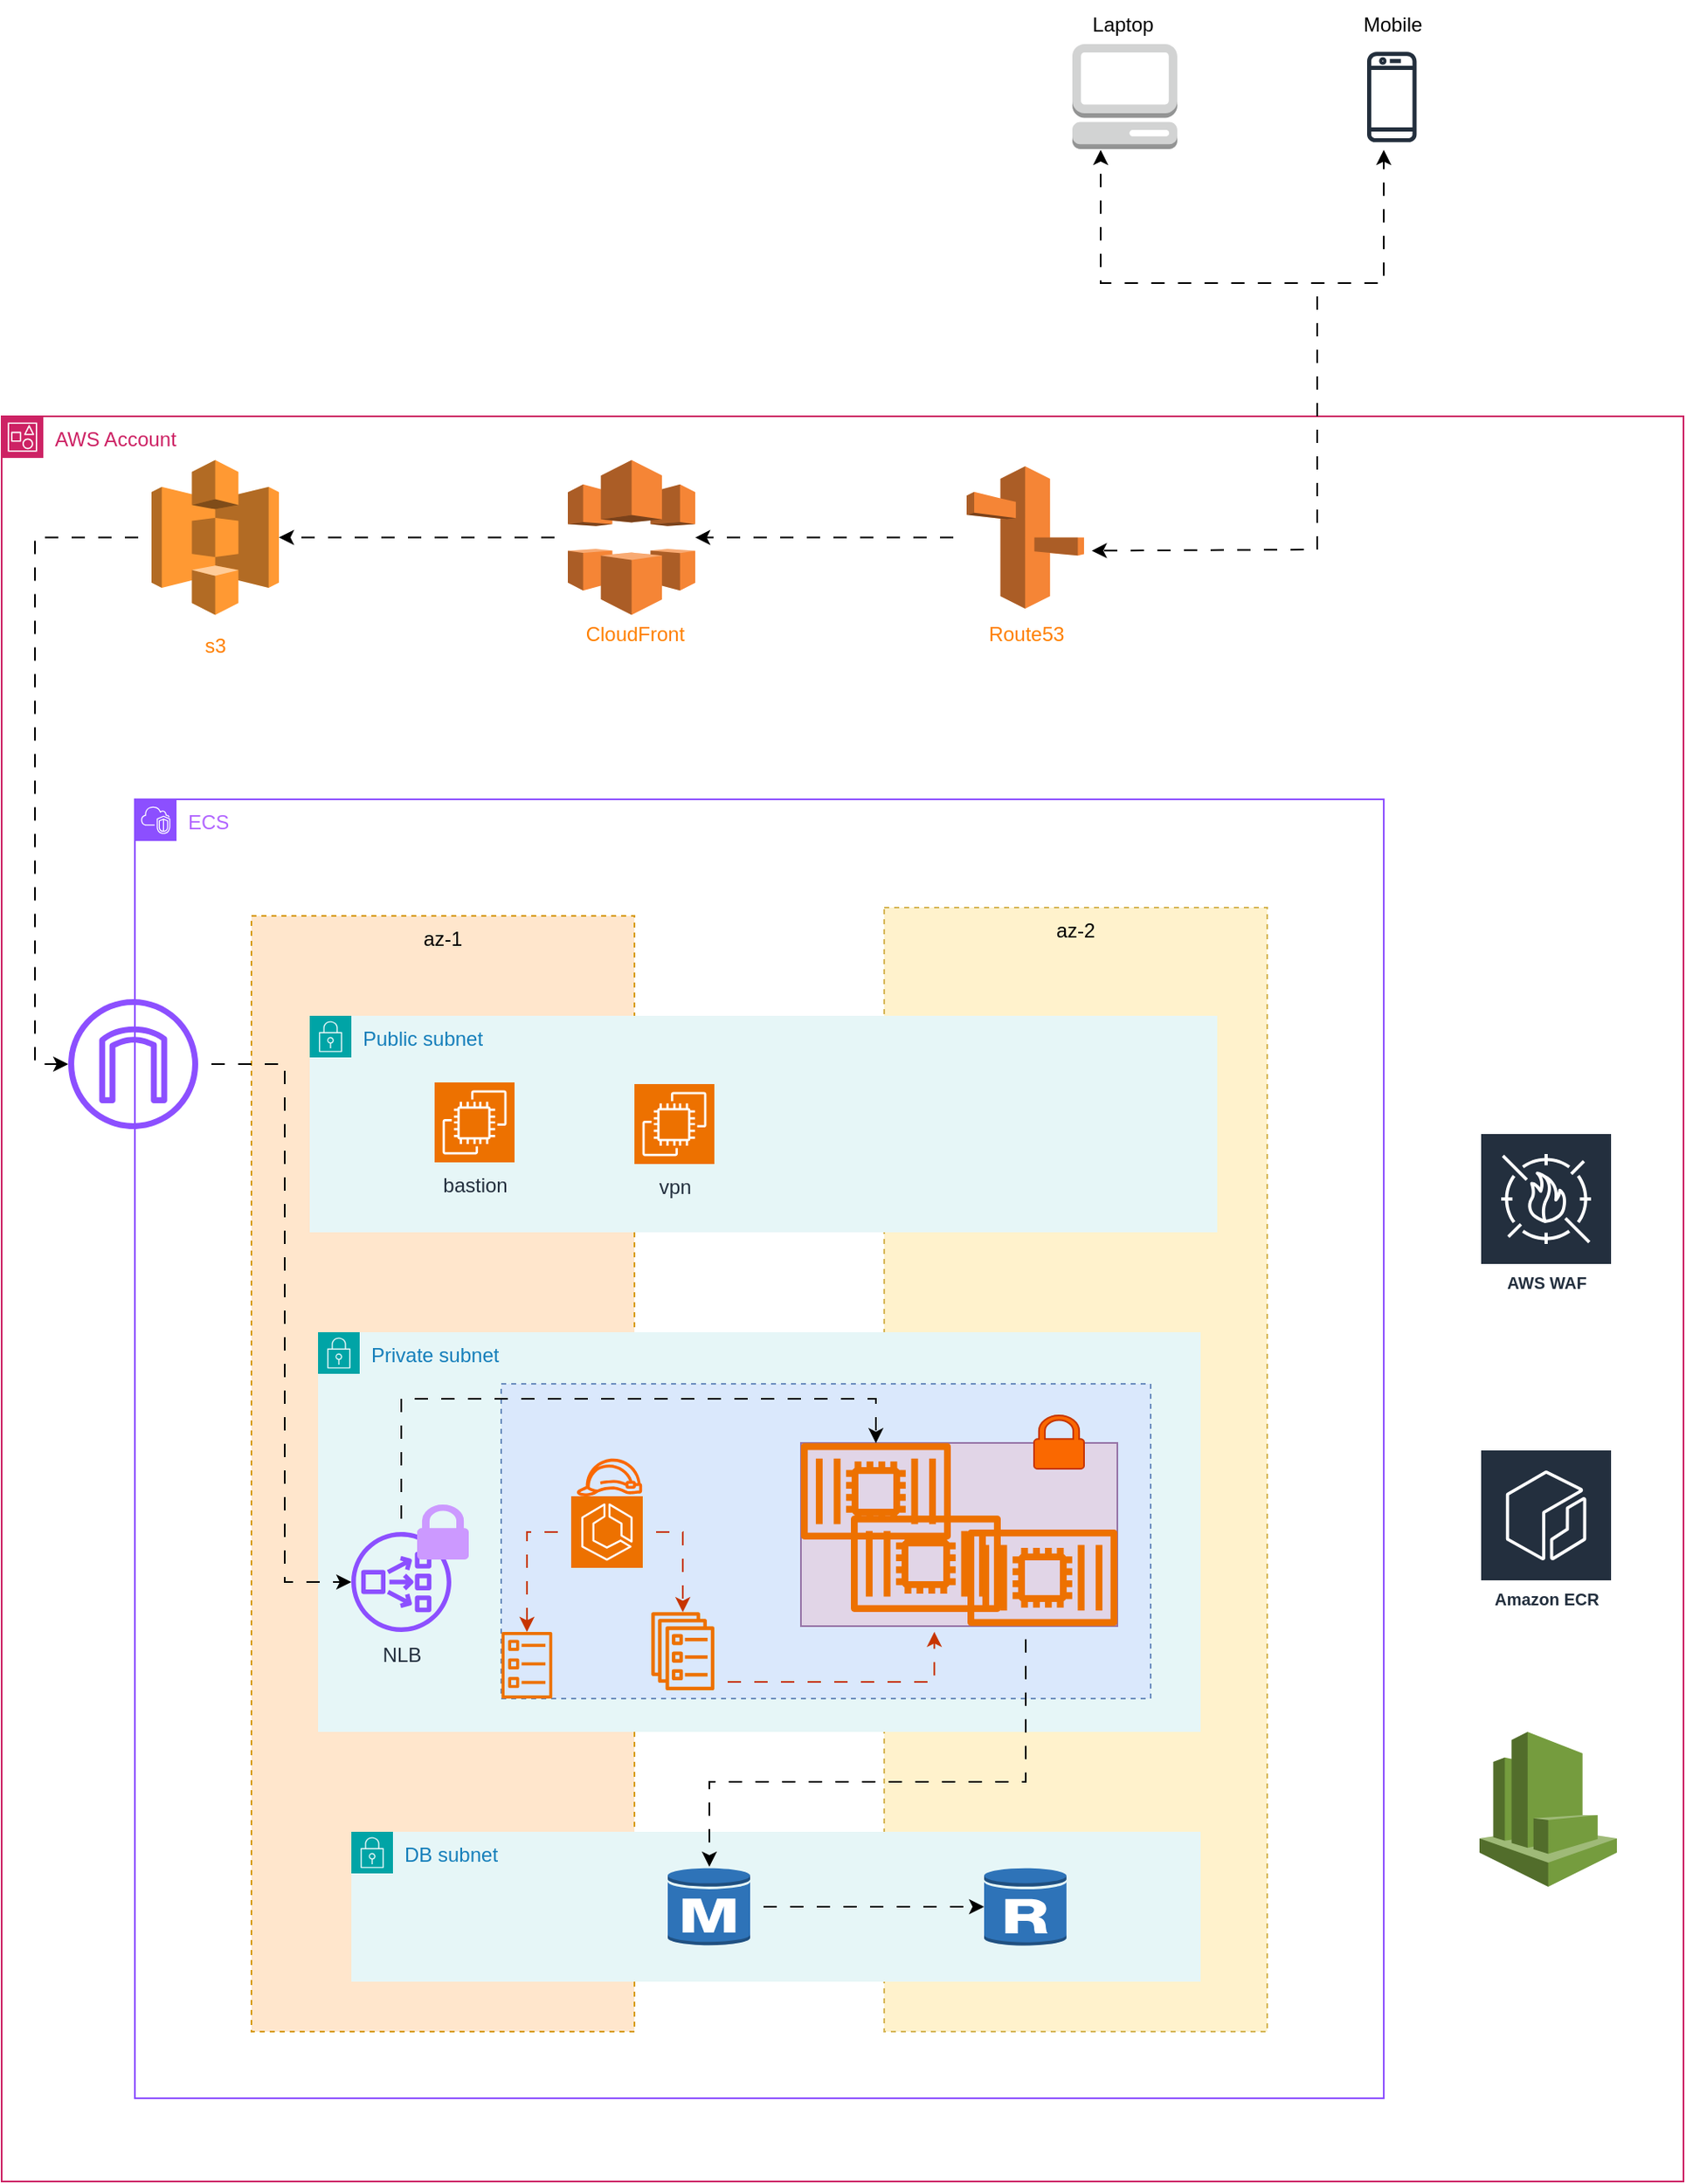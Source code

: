 <mxfile version="24.8.2">
  <diagram name="Page-1" id="ixUiALn3FY3muZfZldYU">
    <mxGraphModel dx="1008" dy="1726" grid="1" gridSize="10" guides="1" tooltips="1" connect="1" arrows="1" fold="1" page="1" pageScale="1" pageWidth="850" pageHeight="1100" math="0" shadow="0">
      <root>
        <mxCell id="0" />
        <mxCell id="1" parent="0" />
        <mxCell id="LUpxCuRJ_biJgfrVWdl4-1" value="AWS Account" style="points=[[0,0],[0.25,0],[0.5,0],[0.75,0],[1,0],[1,0.25],[1,0.5],[1,0.75],[1,1],[0.75,1],[0.5,1],[0.25,1],[0,1],[0,0.75],[0,0.5],[0,0.25]];outlineConnect=0;gradientColor=none;html=1;whiteSpace=wrap;fontSize=12;fontStyle=0;container=1;pointerEvents=0;collapsible=0;recursiveResize=0;shape=mxgraph.aws4.group;grIcon=mxgraph.aws4.group_account;strokeColor=#CD2264;fillColor=none;verticalAlign=top;align=left;spacingLeft=30;fontColor=#CD2264;dashed=0;" vertex="1" parent="1">
          <mxGeometry x="40" y="-440" width="1010" height="1060" as="geometry" />
        </mxCell>
        <mxCell id="LUpxCuRJ_biJgfrVWdl4-10" value="" style="outlineConnect=0;dashed=0;verticalLabelPosition=bottom;verticalAlign=top;align=center;html=1;shape=mxgraph.aws3.s3;fillColor=#FF9933;gradientColor=none;" vertex="1" parent="LUpxCuRJ_biJgfrVWdl4-1">
          <mxGeometry x="90" y="26.25" width="76.5" height="93" as="geometry" />
        </mxCell>
        <mxCell id="LUpxCuRJ_biJgfrVWdl4-11" value="" style="outlineConnect=0;dashed=0;verticalLabelPosition=bottom;verticalAlign=top;align=center;html=1;shape=mxgraph.aws3.cloudfront;fillColor=#F58536;gradientColor=none;" vertex="1" parent="LUpxCuRJ_biJgfrVWdl4-1">
          <mxGeometry x="340" y="26.25" width="76.5" height="93" as="geometry" />
        </mxCell>
        <mxCell id="LUpxCuRJ_biJgfrVWdl4-75" style="edgeStyle=orthogonalEdgeStyle;rounded=0;orthogonalLoop=1;jettySize=auto;html=1;flowAnimation=1;" edge="1" parent="LUpxCuRJ_biJgfrVWdl4-1" source="LUpxCuRJ_biJgfrVWdl4-12" target="LUpxCuRJ_biJgfrVWdl4-11">
          <mxGeometry relative="1" as="geometry" />
        </mxCell>
        <mxCell id="LUpxCuRJ_biJgfrVWdl4-12" value="" style="outlineConnect=0;dashed=0;verticalLabelPosition=bottom;verticalAlign=top;align=center;html=1;shape=mxgraph.aws3.route_53;fillColor=#F58536;gradientColor=none;" vertex="1" parent="LUpxCuRJ_biJgfrVWdl4-1">
          <mxGeometry x="579.5" y="30" width="70.5" height="85.5" as="geometry" />
        </mxCell>
        <mxCell id="LUpxCuRJ_biJgfrVWdl4-15" value="&lt;font color=&quot;#ff8000&quot;&gt;Route53&lt;/font&gt;" style="text;html=1;align=center;verticalAlign=middle;resizable=0;points=[];autosize=1;strokeColor=none;fillColor=none;" vertex="1" parent="LUpxCuRJ_biJgfrVWdl4-1">
          <mxGeometry x="580" y="115.5" width="70" height="30" as="geometry" />
        </mxCell>
        <mxCell id="LUpxCuRJ_biJgfrVWdl4-16" value="&lt;font color=&quot;#ff8000&quot;&gt;CloudFront&lt;/font&gt;" style="text;html=1;align=center;verticalAlign=middle;resizable=0;points=[];autosize=1;strokeColor=none;fillColor=none;" vertex="1" parent="LUpxCuRJ_biJgfrVWdl4-1">
          <mxGeometry x="340" y="115.5" width="80" height="30" as="geometry" />
        </mxCell>
        <mxCell id="LUpxCuRJ_biJgfrVWdl4-17" value="&lt;font color=&quot;#ff8000&quot;&gt;s3&lt;/font&gt;" style="text;html=1;align=center;verticalAlign=middle;resizable=0;points=[];autosize=1;strokeColor=none;fillColor=none;" vertex="1" parent="LUpxCuRJ_biJgfrVWdl4-1">
          <mxGeometry x="108.25" y="123" width="40" height="30" as="geometry" />
        </mxCell>
        <mxCell id="LUpxCuRJ_biJgfrVWdl4-77" style="edgeStyle=orthogonalEdgeStyle;rounded=0;orthogonalLoop=1;jettySize=auto;html=1;entryX=1;entryY=0.5;entryDx=0;entryDy=0;entryPerimeter=0;flowAnimation=1;" edge="1" parent="LUpxCuRJ_biJgfrVWdl4-1" source="LUpxCuRJ_biJgfrVWdl4-11" target="LUpxCuRJ_biJgfrVWdl4-10">
          <mxGeometry relative="1" as="geometry" />
        </mxCell>
        <mxCell id="LUpxCuRJ_biJgfrVWdl4-84" value="Amazon ECR" style="sketch=0;outlineConnect=0;fontColor=#232F3E;gradientColor=none;strokeColor=#ffffff;fillColor=#232F3E;dashed=0;verticalLabelPosition=middle;verticalAlign=bottom;align=center;html=1;whiteSpace=wrap;fontSize=10;fontStyle=1;spacing=3;shape=mxgraph.aws4.productIcon;prIcon=mxgraph.aws4.ecr;" vertex="1" parent="LUpxCuRJ_biJgfrVWdl4-1">
          <mxGeometry x="887.5" y="620" width="80" height="100" as="geometry" />
        </mxCell>
        <mxCell id="LUpxCuRJ_biJgfrVWdl4-85" value="" style="outlineConnect=0;dashed=0;verticalLabelPosition=bottom;verticalAlign=top;align=center;html=1;shape=mxgraph.aws3.cloudwatch;fillColor=#759C3E;gradientColor=none;" vertex="1" parent="LUpxCuRJ_biJgfrVWdl4-1">
          <mxGeometry x="887.5" y="790" width="82.5" height="93" as="geometry" />
        </mxCell>
        <mxCell id="LUpxCuRJ_biJgfrVWdl4-91" value="AWS WAF" style="sketch=0;outlineConnect=0;fontColor=#232F3E;gradientColor=none;strokeColor=#ffffff;fillColor=#232F3E;dashed=0;verticalLabelPosition=middle;verticalAlign=bottom;align=center;html=1;whiteSpace=wrap;fontSize=10;fontStyle=1;spacing=3;shape=mxgraph.aws4.productIcon;prIcon=mxgraph.aws4.waf;" vertex="1" parent="LUpxCuRJ_biJgfrVWdl4-1">
          <mxGeometry x="887.5" y="430" width="80" height="100" as="geometry" />
        </mxCell>
        <mxCell id="LUpxCuRJ_biJgfrVWdl4-2" value="&lt;font color=&quot;#b266ff&quot;&gt;ECS&lt;/font&gt;" style="points=[[0,0],[0.25,0],[0.5,0],[0.75,0],[1,0],[1,0.25],[1,0.5],[1,0.75],[1,1],[0.75,1],[0.5,1],[0.25,1],[0,1],[0,0.75],[0,0.5],[0,0.25]];outlineConnect=0;gradientColor=none;html=1;whiteSpace=wrap;fontSize=12;fontStyle=0;container=1;pointerEvents=0;collapsible=0;recursiveResize=0;shape=mxgraph.aws4.group;grIcon=mxgraph.aws4.group_vpc2;strokeColor=#8C4FFF;fillColor=none;verticalAlign=top;align=left;spacingLeft=30;fontColor=#AAB7B8;dashed=0;" vertex="1" parent="1">
          <mxGeometry x="120" y="-210" width="750" height="780" as="geometry" />
        </mxCell>
        <mxCell id="LUpxCuRJ_biJgfrVWdl4-3" value="az-1" style="fillColor=#ffe6cc;strokeColor=#d79b00;dashed=1;verticalAlign=top;fontStyle=0;whiteSpace=wrap;html=1;" vertex="1" parent="LUpxCuRJ_biJgfrVWdl4-2">
          <mxGeometry x="70" y="70" width="230" height="670" as="geometry" />
        </mxCell>
        <mxCell id="LUpxCuRJ_biJgfrVWdl4-4" value="az-2" style="fillColor=#fff2cc;strokeColor=#d6b656;dashed=1;verticalAlign=top;fontStyle=0;whiteSpace=wrap;html=1;" vertex="1" parent="LUpxCuRJ_biJgfrVWdl4-2">
          <mxGeometry x="450" y="65" width="230" height="675" as="geometry" />
        </mxCell>
        <mxCell id="LUpxCuRJ_biJgfrVWdl4-6" value="DB subnet" style="points=[[0,0],[0.25,0],[0.5,0],[0.75,0],[1,0],[1,0.25],[1,0.5],[1,0.75],[1,1],[0.75,1],[0.5,1],[0.25,1],[0,1],[0,0.75],[0,0.5],[0,0.25]];outlineConnect=0;gradientColor=none;html=1;whiteSpace=wrap;fontSize=12;fontStyle=0;container=1;pointerEvents=0;collapsible=0;recursiveResize=0;shape=mxgraph.aws4.group;grIcon=mxgraph.aws4.group_security_group;grStroke=0;strokeColor=#00A4A6;fillColor=#E6F6F7;verticalAlign=top;align=left;spacingLeft=30;fontColor=#147EBA;dashed=0;" vertex="1" parent="LUpxCuRJ_biJgfrVWdl4-2">
          <mxGeometry x="130" y="620" width="510" height="90" as="geometry" />
        </mxCell>
        <mxCell id="LUpxCuRJ_biJgfrVWdl4-7" value="" style="outlineConnect=0;dashed=0;verticalLabelPosition=bottom;verticalAlign=top;align=center;html=1;shape=mxgraph.aws3.rds_db_instance;fillColor=#2E73B8;gradientColor=none;" vertex="1" parent="LUpxCuRJ_biJgfrVWdl4-6">
          <mxGeometry x="190" y="21" width="49.5" height="48" as="geometry" />
        </mxCell>
        <mxCell id="LUpxCuRJ_biJgfrVWdl4-5" value="Private subnet" style="points=[[0,0],[0.25,0],[0.5,0],[0.75,0],[1,0],[1,0.25],[1,0.5],[1,0.75],[1,1],[0.75,1],[0.5,1],[0.25,1],[0,1],[0,0.75],[0,0.5],[0,0.25]];outlineConnect=0;gradientColor=none;html=1;whiteSpace=wrap;fontSize=12;fontStyle=0;container=1;pointerEvents=0;collapsible=0;recursiveResize=0;shape=mxgraph.aws4.group;grIcon=mxgraph.aws4.group_security_group;grStroke=0;strokeColor=#00A4A6;fillColor=#E6F6F7;verticalAlign=top;align=left;spacingLeft=30;fontColor=#147EBA;dashed=0;" vertex="1" parent="LUpxCuRJ_biJgfrVWdl4-2">
          <mxGeometry x="110" y="320" width="530" height="240" as="geometry" />
        </mxCell>
        <mxCell id="LUpxCuRJ_biJgfrVWdl4-21" value="" style="fillColor=#dae8fc;strokeColor=#6c8ebf;dashed=1;verticalAlign=top;fontStyle=0;whiteSpace=wrap;html=1;" vertex="1" parent="LUpxCuRJ_biJgfrVWdl4-5">
          <mxGeometry x="110" y="31" width="390" height="189" as="geometry" />
        </mxCell>
        <mxCell id="LUpxCuRJ_biJgfrVWdl4-27" style="edgeStyle=orthogonalEdgeStyle;rounded=0;orthogonalLoop=1;jettySize=auto;html=1;flowAnimation=1;strokeColor=#C73500;fillColor=#fa6800;" edge="1" parent="LUpxCuRJ_biJgfrVWdl4-5" source="LUpxCuRJ_biJgfrVWdl4-22" target="LUpxCuRJ_biJgfrVWdl4-23">
          <mxGeometry relative="1" as="geometry" />
        </mxCell>
        <mxCell id="LUpxCuRJ_biJgfrVWdl4-28" style="edgeStyle=orthogonalEdgeStyle;rounded=0;orthogonalLoop=1;jettySize=auto;html=1;flowAnimation=1;strokeColor=#C73500;fillColor=#fa6800;" edge="1" parent="LUpxCuRJ_biJgfrVWdl4-5" source="LUpxCuRJ_biJgfrVWdl4-22" target="LUpxCuRJ_biJgfrVWdl4-25">
          <mxGeometry relative="1" as="geometry" />
        </mxCell>
        <mxCell id="LUpxCuRJ_biJgfrVWdl4-22" value="" style="sketch=0;points=[[0,0,0],[0.25,0,0],[0.5,0,0],[0.75,0,0],[1,0,0],[0,1,0],[0.25,1,0],[0.5,1,0],[0.75,1,0],[1,1,0],[0,0.25,0],[0,0.5,0],[0,0.75,0],[1,0.25,0],[1,0.5,0],[1,0.75,0]];outlineConnect=0;fontColor=#232F3E;fillColor=#ED7100;strokeColor=#ffffff;dashed=0;verticalLabelPosition=bottom;verticalAlign=top;align=center;html=1;fontSize=12;fontStyle=0;aspect=fixed;shape=mxgraph.aws4.resourceIcon;resIcon=mxgraph.aws4.ecs;" vertex="1" parent="LUpxCuRJ_biJgfrVWdl4-5">
          <mxGeometry x="152" y="98.5" width="43" height="43" as="geometry" />
        </mxCell>
        <mxCell id="LUpxCuRJ_biJgfrVWdl4-23" value="" style="sketch=0;outlineConnect=0;fontColor=#232F3E;gradientColor=none;fillColor=#ED7100;strokeColor=none;dashed=0;verticalLabelPosition=bottom;verticalAlign=top;align=center;html=1;fontSize=12;fontStyle=0;aspect=fixed;pointerEvents=1;shape=mxgraph.aws4.ecs_task;" vertex="1" parent="LUpxCuRJ_biJgfrVWdl4-5">
          <mxGeometry x="110" y="180" width="30.84" height="40" as="geometry" />
        </mxCell>
        <mxCell id="LUpxCuRJ_biJgfrVWdl4-25" value="" style="sketch=0;outlineConnect=0;fontColor=#232F3E;gradientColor=none;fillColor=#ED7100;strokeColor=none;dashed=0;verticalLabelPosition=bottom;verticalAlign=top;align=center;html=1;fontSize=12;fontStyle=0;aspect=fixed;pointerEvents=1;shape=mxgraph.aws4.ecs_service;" vertex="1" parent="LUpxCuRJ_biJgfrVWdl4-5">
          <mxGeometry x="200" y="168.13" width="38.13" height="46.92" as="geometry" />
        </mxCell>
        <mxCell id="LUpxCuRJ_biJgfrVWdl4-29" value="" style="rounded=0;whiteSpace=wrap;html=1;fillColor=#e1d5e7;strokeColor=#9673a6;" vertex="1" parent="LUpxCuRJ_biJgfrVWdl4-5">
          <mxGeometry x="290" y="66.5" width="190" height="110" as="geometry" />
        </mxCell>
        <mxCell id="LUpxCuRJ_biJgfrVWdl4-38" value="&lt;span style=&quot;color: rgba(0, 0, 0, 0); font-family: monospace; font-size: 0px; text-align: start;&quot;&gt;%3CmxGraphModel%3E%3Croot%3E%3CmxCell%20id%3D%220%22%2F%3E%3CmxCell%20id%3D%221%22%20parent%3D%220%22%2F%3E%3CmxCell%20id%3D%222%22%20value%3D%22%22%20style%3D%22sketch%3D0%3Bpoints%3D%5B%5B0%2C0%2C0%5D%2C%5B0.25%2C0%2C0%5D%2C%5B0.5%2C0%2C0%5D%2C%5B0.75%2C0%2C0%5D%2C%5B1%2C0%2C0%5D%2C%5B0%2C1%2C0%5D%2C%5B0.25%2C1%2C0%5D%2C%5B0.5%2C1%2C0%5D%2C%5B0.75%2C1%2C0%5D%2C%5B1%2C1%2C0%5D%2C%5B0%2C0.25%2C0%5D%2C%5B0%2C0.5%2C0%5D%2C%5B0%2C0.75%2C0%5D%2C%5B1%2C0.25%2C0%5D%2C%5B1%2C0.5%2C0%5D%2C%5B1%2C0.75%2C0%5D%5D%3BoutlineConnect%3D0%3BfontColor%3D%23232F3E%3BfillColor%3D%23ED7100%3BstrokeColor%3D%23ffffff%3Bdashed%3D0%3BverticalLabelPosition%3Dbottom%3BverticalAlign%3Dtop%3Balign%3Dcenter%3Bhtml%3D1%3BfontSize%3D12%3BfontStyle%3D0%3Baspect%3Dfixed%3Bshape%3Dmxgraph.aws4.resourceIcon%3BresIcon%3Dmxgraph.aws4.ec2%3B%22%20vertex%3D%221%22%20parent%3D%221%22%3E%3CmxGeometry%20x%3D%22300%22%20y%3D%22-50%22%20width%3D%2248%22%20height%3D%2248%22%20as%3D%22geometry%22%2F%3E%3C%2FmxCell%3E%3C%2Froot%3E%3C%2FmxGraphModel%3E&lt;/span&gt;" style="sketch=0;outlineConnect=0;fontColor=#232F3E;gradientColor=none;fillColor=#ED7100;strokeColor=none;dashed=0;verticalLabelPosition=bottom;verticalAlign=top;align=center;html=1;fontSize=12;fontStyle=0;aspect=fixed;pointerEvents=1;shape=mxgraph.aws4.container_2;" vertex="1" parent="LUpxCuRJ_biJgfrVWdl4-5">
          <mxGeometry x="320" y="110" width="90" height="58.13" as="geometry" />
        </mxCell>
        <mxCell id="LUpxCuRJ_biJgfrVWdl4-53" value="&lt;span style=&quot;color: rgba(0, 0, 0, 0); font-family: monospace; font-size: 0px; text-align: start;&quot;&gt;%3CmxGraphModel%3E%3Croot%3E%3CmxCell%20id%3D%220%22%2F%3E%3CmxCell%20id%3D%221%22%20parent%3D%220%22%2F%3E%3CmxCell%20id%3D%222%22%20value%3D%22%22%20style%3D%22sketch%3D0%3Bpoints%3D%5B%5B0%2C0%2C0%5D%2C%5B0.25%2C0%2C0%5D%2C%5B0.5%2C0%2C0%5D%2C%5B0.75%2C0%2C0%5D%2C%5B1%2C0%2C0%5D%2C%5B0%2C1%2C0%5D%2C%5B0.25%2C1%2C0%5D%2C%5B0.5%2C1%2C0%5D%2C%5B0.75%2C1%2C0%5D%2C%5B1%2C1%2C0%5D%2C%5B0%2C0.25%2C0%5D%2C%5B0%2C0.5%2C0%5D%2C%5B0%2C0.75%2C0%5D%2C%5B1%2C0.25%2C0%5D%2C%5B1%2C0.5%2C0%5D%2C%5B1%2C0.75%2C0%5D%5D%3BoutlineConnect%3D0%3BfontColor%3D%23232F3E%3BfillColor%3D%23ED7100%3BstrokeColor%3D%23ffffff%3Bdashed%3D0%3BverticalLabelPosition%3Dbottom%3BverticalAlign%3Dtop%3Balign%3Dcenter%3Bhtml%3D1%3BfontSize%3D12%3BfontStyle%3D0%3Baspect%3Dfixed%3Bshape%3Dmxgraph.aws4.resourceIcon%3BresIcon%3Dmxgraph.aws4.ec2%3B%22%20vertex%3D%221%22%20parent%3D%221%22%3E%3CmxGeometry%20x%3D%22300%22%20y%3D%22-50%22%20width%3D%2248%22%20height%3D%2248%22%20as%3D%22geometry%22%2F%3E%3C%2FmxCell%3E%3C%2Froot%3E%3C%2FmxGraphModel%3E&lt;/span&gt;" style="sketch=0;outlineConnect=0;fontColor=#232F3E;gradientColor=none;fillColor=#ED7100;strokeColor=none;dashed=0;verticalLabelPosition=bottom;verticalAlign=top;align=center;html=1;fontSize=12;fontStyle=0;aspect=fixed;pointerEvents=1;shape=mxgraph.aws4.container_2;" vertex="1" parent="LUpxCuRJ_biJgfrVWdl4-5">
          <mxGeometry x="390" y="118.37" width="90" height="58.13" as="geometry" />
        </mxCell>
        <mxCell id="LUpxCuRJ_biJgfrVWdl4-54" value="&lt;span style=&quot;color: rgba(0, 0, 0, 0); font-family: monospace; font-size: 0px; text-align: start;&quot;&gt;%3CmxGraphModel%3E%3Croot%3E%3CmxCell%20id%3D%220%22%2F%3E%3CmxCell%20id%3D%221%22%20parent%3D%220%22%2F%3E%3CmxCell%20id%3D%222%22%20value%3D%22%22%20style%3D%22sketch%3D0%3Bpoints%3D%5B%5B0%2C0%2C0%5D%2C%5B0.25%2C0%2C0%5D%2C%5B0.5%2C0%2C0%5D%2C%5B0.75%2C0%2C0%5D%2C%5B1%2C0%2C0%5D%2C%5B0%2C1%2C0%5D%2C%5B0.25%2C1%2C0%5D%2C%5B0.5%2C1%2C0%5D%2C%5B0.75%2C1%2C0%5D%2C%5B1%2C1%2C0%5D%2C%5B0%2C0.25%2C0%5D%2C%5B0%2C0.5%2C0%5D%2C%5B0%2C0.75%2C0%5D%2C%5B1%2C0.25%2C0%5D%2C%5B1%2C0.5%2C0%5D%2C%5B1%2C0.75%2C0%5D%5D%3BoutlineConnect%3D0%3BfontColor%3D%23232F3E%3BfillColor%3D%23ED7100%3BstrokeColor%3D%23ffffff%3Bdashed%3D0%3BverticalLabelPosition%3Dbottom%3BverticalAlign%3Dtop%3Balign%3Dcenter%3Bhtml%3D1%3BfontSize%3D12%3BfontStyle%3D0%3Baspect%3Dfixed%3Bshape%3Dmxgraph.aws4.resourceIcon%3BresIcon%3Dmxgraph.aws4.ec2%3B%22%20vertex%3D%221%22%20parent%3D%221%22%3E%3CmxGeometry%20x%3D%22300%22%20y%3D%22-50%22%20width%3D%2248%22%20height%3D%2248%22%20as%3D%22geometry%22%2F%3E%3C%2FmxCell%3E%3C%2Froot%3E%3C%2FmxGraphModel%3E&lt;/span&gt;" style="sketch=0;outlineConnect=0;fontColor=#232F3E;gradientColor=none;fillColor=#ED7100;strokeColor=none;dashed=0;verticalLabelPosition=bottom;verticalAlign=top;align=center;html=1;fontSize=12;fontStyle=0;aspect=fixed;pointerEvents=1;shape=mxgraph.aws4.container_2;" vertex="1" parent="LUpxCuRJ_biJgfrVWdl4-5">
          <mxGeometry x="290" y="66.5" width="90" height="58.13" as="geometry" />
        </mxCell>
        <mxCell id="LUpxCuRJ_biJgfrVWdl4-83" value="" style="sketch=0;pointerEvents=1;shadow=0;dashed=0;html=1;strokeColor=#C73500;labelPosition=center;verticalLabelPosition=bottom;verticalAlign=top;outlineConnect=0;align=center;shape=mxgraph.office.security.lock_protected;fillColor=#fa6800;fontColor=#000000;" vertex="1" parent="LUpxCuRJ_biJgfrVWdl4-5">
          <mxGeometry x="430" y="50" width="30" height="32" as="geometry" />
        </mxCell>
        <mxCell id="LUpxCuRJ_biJgfrVWdl4-86" value="" style="sketch=0;outlineConnect=0;fontColor=#000000;fillColor=#fa6800;strokeColor=#C73500;dashed=0;verticalLabelPosition=bottom;verticalAlign=top;align=center;html=1;fontSize=12;fontStyle=0;aspect=fixed;pointerEvents=1;shape=mxgraph.aws4.role;" vertex="1" parent="LUpxCuRJ_biJgfrVWdl4-5">
          <mxGeometry x="155" y="75.93" width="40" height="22.57" as="geometry" />
        </mxCell>
        <mxCell id="LUpxCuRJ_biJgfrVWdl4-89" style="edgeStyle=orthogonalEdgeStyle;rounded=0;orthogonalLoop=1;jettySize=auto;html=1;entryX=0.667;entryY=0.788;entryDx=0;entryDy=0;entryPerimeter=0;flowAnimation=1;fillColor=#fa6800;strokeColor=#C73500;" edge="1" parent="LUpxCuRJ_biJgfrVWdl4-5" source="LUpxCuRJ_biJgfrVWdl4-25" target="LUpxCuRJ_biJgfrVWdl4-21">
          <mxGeometry relative="1" as="geometry">
            <Array as="points">
              <mxPoint x="370" y="210" />
            </Array>
          </mxGeometry>
        </mxCell>
        <mxCell id="LUpxCuRJ_biJgfrVWdl4-9" value="Public subnet" style="points=[[0,0],[0.25,0],[0.5,0],[0.75,0],[1,0],[1,0.25],[1,0.5],[1,0.75],[1,1],[0.75,1],[0.5,1],[0.25,1],[0,1],[0,0.75],[0,0.5],[0,0.25]];outlineConnect=0;gradientColor=none;html=1;whiteSpace=wrap;fontSize=12;fontStyle=0;container=1;pointerEvents=0;collapsible=0;recursiveResize=0;shape=mxgraph.aws4.group;grIcon=mxgraph.aws4.group_security_group;grStroke=0;strokeColor=#00A4A6;fillColor=#E6F6F7;verticalAlign=top;align=left;spacingLeft=30;fontColor=#147EBA;dashed=0;" vertex="1" parent="LUpxCuRJ_biJgfrVWdl4-2">
          <mxGeometry x="105" y="130" width="545" height="130" as="geometry" />
        </mxCell>
        <mxCell id="LUpxCuRJ_biJgfrVWdl4-19" value="vpn" style="sketch=0;points=[[0,0,0],[0.25,0,0],[0.5,0,0],[0.75,0,0],[1,0,0],[0,1,0],[0.25,1,0],[0.5,1,0],[0.75,1,0],[1,1,0],[0,0.25,0],[0,0.5,0],[0,0.75,0],[1,0.25,0],[1,0.5,0],[1,0.75,0]];outlineConnect=0;fontColor=#232F3E;fillColor=#ED7100;strokeColor=#ffffff;dashed=0;verticalLabelPosition=bottom;verticalAlign=top;align=center;html=1;fontSize=12;fontStyle=0;aspect=fixed;shape=mxgraph.aws4.resourceIcon;resIcon=mxgraph.aws4.ec2;" vertex="1" parent="LUpxCuRJ_biJgfrVWdl4-9">
          <mxGeometry x="195" y="41" width="48" height="48" as="geometry" />
        </mxCell>
        <mxCell id="LUpxCuRJ_biJgfrVWdl4-18" value="bastion" style="sketch=0;points=[[0,0,0],[0.25,0,0],[0.5,0,0],[0.75,0,0],[1,0,0],[0,1,0],[0.25,1,0],[0.5,1,0],[0.75,1,0],[1,1,0],[0,0.25,0],[0,0.5,0],[0,0.75,0],[1,0.25,0],[1,0.5,0],[1,0.75,0]];outlineConnect=0;fontColor=#232F3E;fillColor=#ED7100;strokeColor=#ffffff;dashed=0;verticalLabelPosition=bottom;verticalAlign=top;align=center;html=1;fontSize=12;fontStyle=0;aspect=fixed;shape=mxgraph.aws4.resourceIcon;resIcon=mxgraph.aws4.ec2;" vertex="1" parent="LUpxCuRJ_biJgfrVWdl4-2">
          <mxGeometry x="180" y="170" width="48" height="48" as="geometry" />
        </mxCell>
        <mxCell id="LUpxCuRJ_biJgfrVWdl4-8" value="" style="outlineConnect=0;dashed=0;verticalLabelPosition=bottom;verticalAlign=top;align=center;html=1;shape=mxgraph.aws3.rds_db_instance_read_replica;fillColor=#2E73B8;gradientColor=none;" vertex="1" parent="LUpxCuRJ_biJgfrVWdl4-2">
          <mxGeometry x="510" y="641" width="49.5" height="48" as="geometry" />
        </mxCell>
        <mxCell id="LUpxCuRJ_biJgfrVWdl4-55" style="edgeStyle=orthogonalEdgeStyle;rounded=0;orthogonalLoop=1;jettySize=auto;html=1;flowAnimation=1;" edge="1" parent="LUpxCuRJ_biJgfrVWdl4-2" source="LUpxCuRJ_biJgfrVWdl4-53" target="LUpxCuRJ_biJgfrVWdl4-7">
          <mxGeometry relative="1" as="geometry">
            <Array as="points">
              <mxPoint x="535" y="590" />
              <mxPoint x="345" y="590" />
            </Array>
          </mxGeometry>
        </mxCell>
        <mxCell id="LUpxCuRJ_biJgfrVWdl4-56" style="edgeStyle=orthogonalEdgeStyle;rounded=0;orthogonalLoop=1;jettySize=auto;html=1;entryX=0;entryY=0.5;entryDx=0;entryDy=0;entryPerimeter=0;flowAnimation=1;" edge="1" parent="LUpxCuRJ_biJgfrVWdl4-2" source="LUpxCuRJ_biJgfrVWdl4-7" target="LUpxCuRJ_biJgfrVWdl4-8">
          <mxGeometry relative="1" as="geometry" />
        </mxCell>
        <mxCell id="LUpxCuRJ_biJgfrVWdl4-88" style="edgeStyle=orthogonalEdgeStyle;rounded=0;orthogonalLoop=1;jettySize=auto;html=1;flowAnimation=1;" edge="1" parent="LUpxCuRJ_biJgfrVWdl4-2" source="LUpxCuRJ_biJgfrVWdl4-20" target="LUpxCuRJ_biJgfrVWdl4-54">
          <mxGeometry relative="1" as="geometry">
            <Array as="points">
              <mxPoint x="160" y="360" />
              <mxPoint x="445" y="360" />
            </Array>
          </mxGeometry>
        </mxCell>
        <mxCell id="LUpxCuRJ_biJgfrVWdl4-20" value="NLB" style="sketch=0;outlineConnect=0;fontColor=#232F3E;gradientColor=none;fillColor=#8C4FFF;strokeColor=none;dashed=0;verticalLabelPosition=bottom;verticalAlign=top;align=center;html=1;fontSize=12;fontStyle=0;aspect=fixed;pointerEvents=1;shape=mxgraph.aws4.network_load_balancer;" vertex="1" parent="LUpxCuRJ_biJgfrVWdl4-2">
          <mxGeometry x="130" y="440" width="60" height="60" as="geometry" />
        </mxCell>
        <mxCell id="LUpxCuRJ_biJgfrVWdl4-78" style="edgeStyle=orthogonalEdgeStyle;rounded=0;orthogonalLoop=1;jettySize=auto;html=1;flowAnimation=1;" edge="1" parent="LUpxCuRJ_biJgfrVWdl4-2" source="LUpxCuRJ_biJgfrVWdl4-61" target="LUpxCuRJ_biJgfrVWdl4-20">
          <mxGeometry relative="1" as="geometry">
            <Array as="points">
              <mxPoint x="90" y="159" />
              <mxPoint x="90" y="470" />
            </Array>
          </mxGeometry>
        </mxCell>
        <mxCell id="LUpxCuRJ_biJgfrVWdl4-61" value="" style="sketch=0;outlineConnect=0;fontColor=#232F3E;gradientColor=none;fillColor=#8C4FFF;strokeColor=none;dashed=0;verticalLabelPosition=bottom;verticalAlign=top;align=center;html=1;fontSize=12;fontStyle=0;aspect=fixed;pointerEvents=1;shape=mxgraph.aws4.internet_gateway;" vertex="1" parent="LUpxCuRJ_biJgfrVWdl4-2">
          <mxGeometry x="-40" y="120" width="78" height="78" as="geometry" />
        </mxCell>
        <mxCell id="LUpxCuRJ_biJgfrVWdl4-81" value="" style="sketch=0;pointerEvents=1;shadow=0;dashed=0;html=1;strokeColor=#CC99FF;labelPosition=center;verticalLabelPosition=bottom;verticalAlign=top;outlineConnect=0;align=center;shape=mxgraph.office.security.lock_protected;fillColor=#CC99FF;fontColor=#000000;" vertex="1" parent="LUpxCuRJ_biJgfrVWdl4-2">
          <mxGeometry x="170" y="424" width="30" height="32" as="geometry" />
        </mxCell>
        <mxCell id="LUpxCuRJ_biJgfrVWdl4-62" value="" style="outlineConnect=0;dashed=0;verticalLabelPosition=bottom;verticalAlign=top;align=center;html=1;shape=mxgraph.aws3.management_console;fillColor=#D2D3D3;gradientColor=none;" vertex="1" parent="1">
          <mxGeometry x="683" y="-663.55" width="63" height="63" as="geometry" />
        </mxCell>
        <mxCell id="LUpxCuRJ_biJgfrVWdl4-63" value="" style="sketch=0;outlineConnect=0;fontColor=#232F3E;gradientColor=none;fillColor=#232F3D;strokeColor=none;dashed=0;verticalLabelPosition=bottom;verticalAlign=top;align=center;html=1;fontSize=12;fontStyle=0;aspect=fixed;pointerEvents=1;shape=mxgraph.aws4.mobile_client;" vertex="1" parent="1">
          <mxGeometry x="860" y="-660" width="29.72" height="56.55" as="geometry" />
        </mxCell>
        <mxCell id="LUpxCuRJ_biJgfrVWdl4-64" value="Mobile" style="text;html=1;align=center;verticalAlign=middle;resizable=0;points=[];autosize=1;strokeColor=none;fillColor=none;" vertex="1" parent="1">
          <mxGeometry x="844.86" y="-690" width="60" height="30" as="geometry" />
        </mxCell>
        <mxCell id="LUpxCuRJ_biJgfrVWdl4-65" value="Laptop" style="text;html=1;align=center;verticalAlign=middle;resizable=0;points=[];autosize=1;strokeColor=none;fillColor=none;" vertex="1" parent="1">
          <mxGeometry x="683" y="-690" width="60" height="30" as="geometry" />
        </mxCell>
        <mxCell id="LUpxCuRJ_biJgfrVWdl4-66" value="" style="endArrow=classic;startArrow=classic;html=1;rounded=0;flowAnimation=1;" edge="1" parent="1">
          <mxGeometry width="50" height="50" relative="1" as="geometry">
            <mxPoint x="700" y="-600" as="sourcePoint" />
            <mxPoint x="870" y="-600" as="targetPoint" />
            <Array as="points">
              <mxPoint x="700" y="-550" />
              <mxPoint x="700" y="-520" />
              <mxPoint x="820" y="-520" />
              <mxPoint x="870" y="-520" />
            </Array>
          </mxGeometry>
        </mxCell>
        <mxCell id="LUpxCuRJ_biJgfrVWdl4-70" value="" style="endArrow=classic;html=1;rounded=0;entryX=1.066;entryY=0.593;entryDx=0;entryDy=0;entryPerimeter=0;flowAnimation=1;" edge="1" parent="1" target="LUpxCuRJ_biJgfrVWdl4-12">
          <mxGeometry width="50" height="50" relative="1" as="geometry">
            <mxPoint x="830" y="-520" as="sourcePoint" />
            <mxPoint x="700" y="-360" as="targetPoint" />
            <Array as="points">
              <mxPoint x="830" y="-360" />
            </Array>
          </mxGeometry>
        </mxCell>
        <mxCell id="LUpxCuRJ_biJgfrVWdl4-80" style="edgeStyle=orthogonalEdgeStyle;rounded=0;orthogonalLoop=1;jettySize=auto;html=1;flowAnimation=1;" edge="1" parent="1" source="LUpxCuRJ_biJgfrVWdl4-10" target="LUpxCuRJ_biJgfrVWdl4-61">
          <mxGeometry relative="1" as="geometry">
            <Array as="points">
              <mxPoint x="60" y="-367" />
              <mxPoint x="60" y="-51" />
            </Array>
          </mxGeometry>
        </mxCell>
      </root>
    </mxGraphModel>
  </diagram>
</mxfile>
